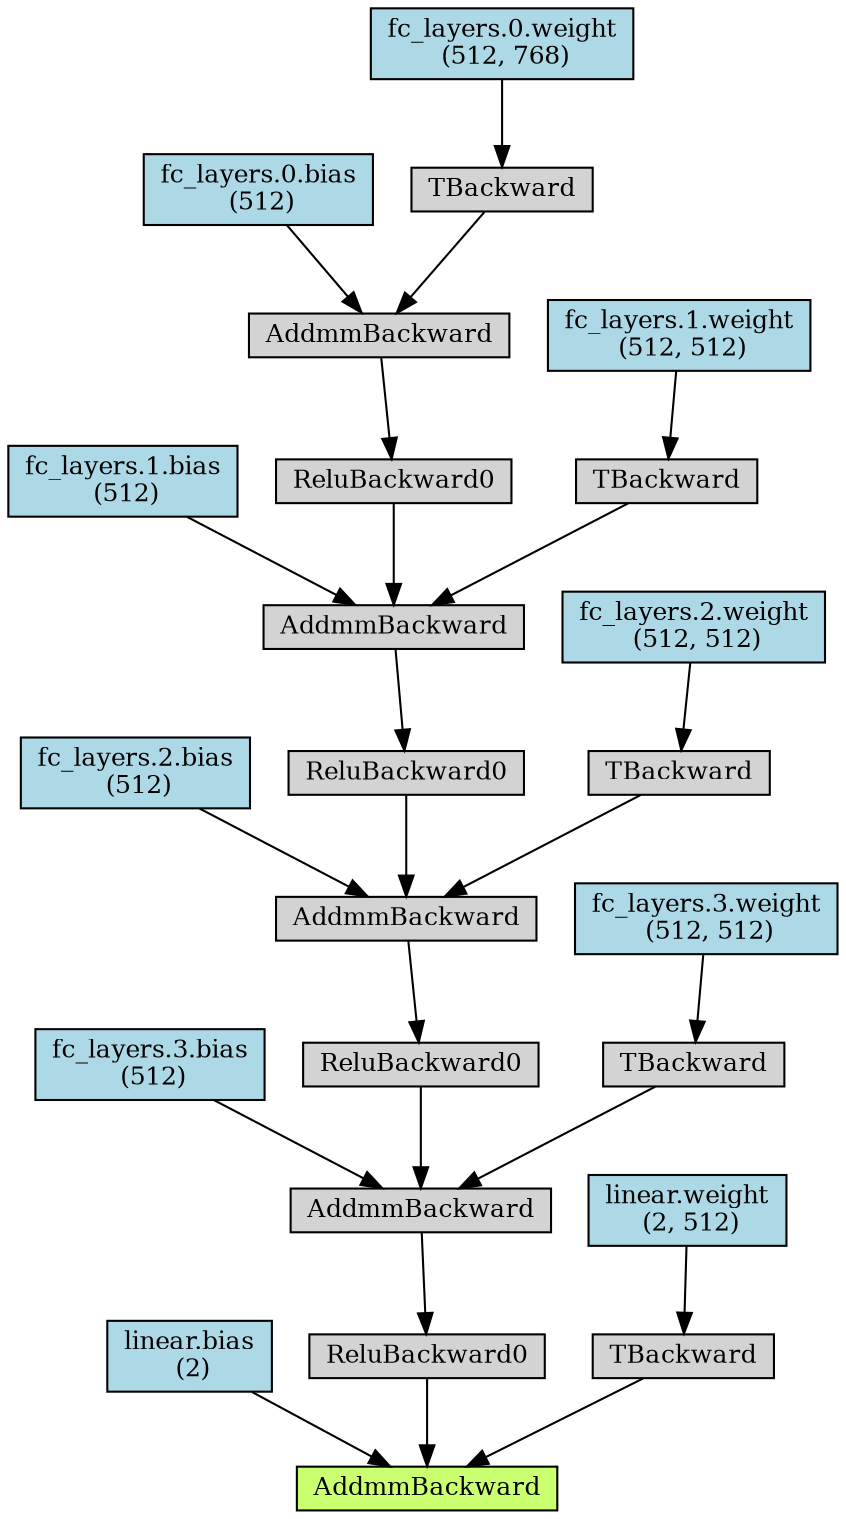 digraph {
	graph [size="12,12"]
	node [align=left fontsize=12 height=0.2 ranksep=0.1 shape=box style=filled]
	2046577592256 [label=AddmmBackward fillcolor=darkolivegreen1]
	2046577592208 -> 2046577592256
	2046577592208 [label="linear.bias
 (2)" fillcolor=lightblue]
	2046577592688 -> 2046577592256
	2046577592688 [label=ReluBackward0]
	2046577592832 -> 2046577592688
	2046577592832 [label=AddmmBackward]
	2046577592496 -> 2046577592832
	2046577592496 [label="fc_layers.3.bias
 (512)" fillcolor=lightblue]
	2046577592592 -> 2046577592832
	2046577592592 [label=ReluBackward0]
	2046577592112 -> 2046577592592
	2046577592112 [label=AddmmBackward]
	2046577592352 -> 2046577592112
	2046577592352 [label="fc_layers.2.bias
 (512)" fillcolor=lightblue]
	2046577592304 -> 2046577592112
	2046577592304 [label=ReluBackward0]
	2046577590912 -> 2046577592304
	2046577590912 [label=AddmmBackward]
	2046577590336 -> 2046577590912
	2046577590336 [label="fc_layers.1.bias
 (512)" fillcolor=lightblue]
	2046577590384 -> 2046577590912
	2046577590384 [label=ReluBackward0]
	2046577590816 -> 2046577590384
	2046577590816 [label=AddmmBackward]
	2046577590672 -> 2046577590816
	2046577590672 [label="fc_layers.0.bias
 (512)" fillcolor=lightblue]
	2046577590720 -> 2046577590816
	2046577590720 [label=TBackward]
	2046577590864 -> 2046577590720
	2046577590864 [label="fc_layers.0.weight
 (512, 768)" fillcolor=lightblue]
	2046577590480 -> 2046577590912
	2046577590480 [label=TBackward]
	2046577590624 -> 2046577590480
	2046577590624 [label="fc_layers.1.weight
 (512, 512)" fillcolor=lightblue]
	2046577592160 -> 2046577592112
	2046577592160 [label=TBackward]
	2046577590528 -> 2046577592160
	2046577590528 [label="fc_layers.2.weight
 (512, 512)" fillcolor=lightblue]
	2046577592544 -> 2046577592832
	2046577592544 [label=TBackward]
	2046577592400 -> 2046577592544
	2046577592400 [label="fc_layers.3.weight
 (512, 512)" fillcolor=lightblue]
	2046577592928 -> 2046577592256
	2046577592928 [label=TBackward]
	2046577592640 -> 2046577592928
	2046577592640 [label="linear.weight
 (2, 512)" fillcolor=lightblue]
}
